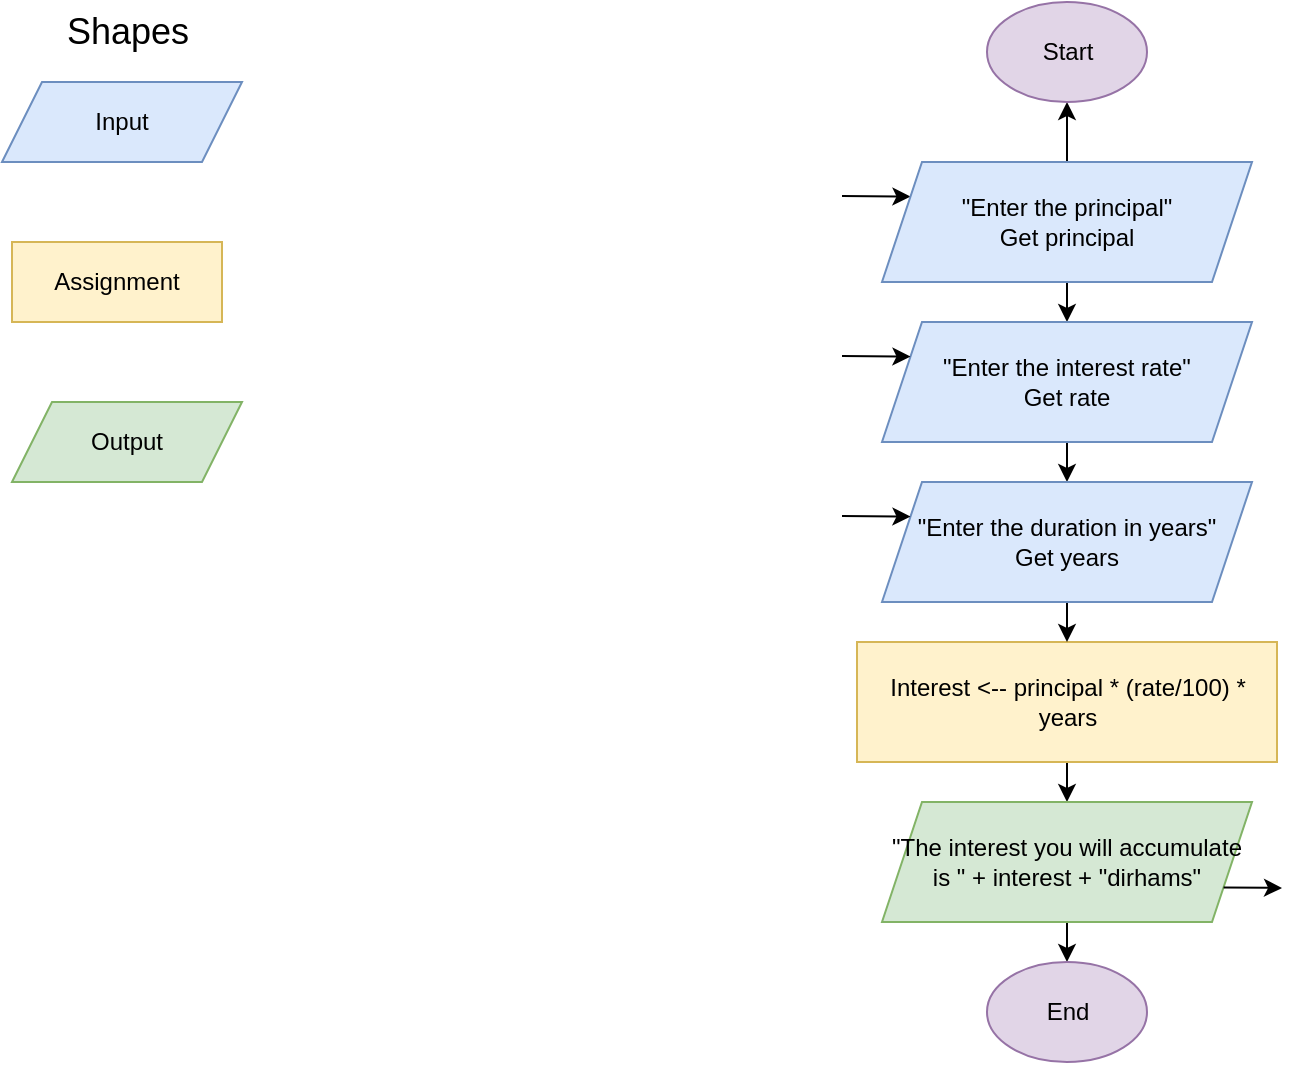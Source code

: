 <mxfile>
    <diagram id="Td_CNENtpjfH04jk8PCC" name="Page-1">
        <mxGraphModel dx="1157" dy="779" grid="1" gridSize="10" guides="1" tooltips="1" connect="1" arrows="1" fold="1" page="1" pageScale="1" pageWidth="1169" pageHeight="827" math="0" shadow="0">
            <root>
                <mxCell id="0"/>
                <mxCell id="1" parent="0"/>
                <mxCell id="10" value="" style="edgeStyle=none;html=1;" parent="1" source="2" target="9" edge="1">
                    <mxGeometry relative="1" as="geometry"/>
                </mxCell>
                <mxCell id="15" value="" style="edgeStyle=none;html=1;" parent="1" source="2" target="14" edge="1">
                    <mxGeometry relative="1" as="geometry"/>
                </mxCell>
                <mxCell id="26" style="edgeStyle=none;html=1;exitX=0;exitY=0.25;exitDx=0;exitDy=0;startArrow=classic;startFill=1;endArrow=none;endFill=0;" edge="1" parent="1" source="2">
                    <mxGeometry relative="1" as="geometry">
                        <mxPoint x="440" y="177" as="targetPoint"/>
                    </mxGeometry>
                </mxCell>
                <mxCell id="2" value="&quot;Enter the principal&quot;&lt;br&gt;Get principal" style="shape=parallelogram;perimeter=parallelogramPerimeter;whiteSpace=wrap;html=1;fixedSize=1;fillColor=#dae8fc;strokeColor=#6c8ebf;" parent="1" vertex="1">
                    <mxGeometry x="460" y="160" width="185" height="60" as="geometry"/>
                </mxCell>
                <mxCell id="7" value="" style="edgeStyle=none;html=1;" parent="1" source="4" target="6" edge="1">
                    <mxGeometry relative="1" as="geometry"/>
                </mxCell>
                <mxCell id="4" value="Interest &amp;lt;-- principal * (rate/100) * years" style="whiteSpace=wrap;html=1;fillColor=#fff2cc;strokeColor=#d6b656;imageWidth=24;rounded=0;shadow=0;glass=0;" parent="1" vertex="1">
                    <mxGeometry x="447.5" y="400" width="210" height="60" as="geometry"/>
                </mxCell>
                <mxCell id="12" value="" style="edgeStyle=none;html=1;" parent="1" source="6" target="11" edge="1">
                    <mxGeometry relative="1" as="geometry"/>
                </mxCell>
                <mxCell id="6" value="&quot;The interest you will accumulate is &quot; + interest + &quot;dirhams&quot;" style="shape=parallelogram;perimeter=parallelogramPerimeter;whiteSpace=wrap;html=1;fixedSize=1;fillColor=#d5e8d4;strokeColor=#82b366;" parent="1" vertex="1">
                    <mxGeometry x="460" y="480" width="185" height="60" as="geometry"/>
                </mxCell>
                <mxCell id="9" value="Start" style="ellipse;whiteSpace=wrap;html=1;fillColor=#e1d5e7;strokeColor=#9673a6;" parent="1" vertex="1">
                    <mxGeometry x="512.5" y="80" width="80" height="50" as="geometry"/>
                </mxCell>
                <mxCell id="11" value="End" style="ellipse;whiteSpace=wrap;html=1;fillColor=#e1d5e7;strokeColor=#9673a6;" parent="1" vertex="1">
                    <mxGeometry x="512.5" y="560" width="80" height="50" as="geometry"/>
                </mxCell>
                <mxCell id="17" value="" style="edgeStyle=none;html=1;" parent="1" source="14" target="16" edge="1">
                    <mxGeometry relative="1" as="geometry"/>
                </mxCell>
                <mxCell id="14" value="&quot;Enter the interest rate&quot;&lt;br&gt;Get rate" style="shape=parallelogram;perimeter=parallelogramPerimeter;whiteSpace=wrap;html=1;fixedSize=1;fillColor=#dae8fc;strokeColor=#6c8ebf;" parent="1" vertex="1">
                    <mxGeometry x="460" y="240" width="185" height="60" as="geometry"/>
                </mxCell>
                <mxCell id="18" style="edgeStyle=none;html=1;exitX=0.5;exitY=1;exitDx=0;exitDy=0;entryX=0.5;entryY=0;entryDx=0;entryDy=0;" parent="1" source="16" target="4" edge="1">
                    <mxGeometry relative="1" as="geometry"/>
                </mxCell>
                <mxCell id="16" value="&quot;Enter the duration in years&quot;&lt;br&gt;Get years" style="shape=parallelogram;perimeter=parallelogramPerimeter;whiteSpace=wrap;html=1;fixedSize=1;fillColor=#dae8fc;strokeColor=#6c8ebf;" parent="1" vertex="1">
                    <mxGeometry x="460" y="320" width="185" height="60" as="geometry"/>
                </mxCell>
                <mxCell id="19" value="Input" style="shape=parallelogram;perimeter=parallelogramPerimeter;whiteSpace=wrap;html=1;fixedSize=1;fillColor=#dae8fc;strokeColor=#6c8ebf;" parent="1" vertex="1">
                    <mxGeometry x="20" y="120" width="120" height="40" as="geometry"/>
                </mxCell>
                <mxCell id="21" value="Assignment" style="whiteSpace=wrap;html=1;fillColor=#fff2cc;strokeColor=#d6b656;imageWidth=24;rounded=0;shadow=0;glass=0;" parent="1" vertex="1">
                    <mxGeometry x="25" y="200" width="105" height="40" as="geometry"/>
                </mxCell>
                <mxCell id="23" value="Output" style="shape=parallelogram;perimeter=parallelogramPerimeter;whiteSpace=wrap;html=1;fixedSize=1;fillColor=#d5e8d4;strokeColor=#82b366;" parent="1" vertex="1">
                    <mxGeometry x="25" y="280" width="115" height="40" as="geometry"/>
                </mxCell>
                <mxCell id="25" value="&lt;font style=&quot;font-size: 18px;&quot;&gt;Shapes&lt;/font&gt;" style="text;strokeColor=none;align=center;fillColor=none;html=1;verticalAlign=middle;whiteSpace=wrap;rounded=0;shadow=0;glass=0;sketch=0;" parent="1" vertex="1">
                    <mxGeometry x="52.5" y="80" width="60" height="30" as="geometry"/>
                </mxCell>
                <mxCell id="28" value="" style="endArrow=classic;html=1;entryX=0;entryY=0.25;entryDx=0;entryDy=0;" edge="1" parent="1" target="14">
                    <mxGeometry width="50" height="50" relative="1" as="geometry">
                        <mxPoint x="440" y="257" as="sourcePoint"/>
                        <mxPoint x="450" y="260" as="targetPoint"/>
                    </mxGeometry>
                </mxCell>
                <mxCell id="29" value="" style="endArrow=classic;html=1;entryX=0;entryY=0.25;entryDx=0;entryDy=0;" edge="1" parent="1" target="16">
                    <mxGeometry width="50" height="50" relative="1" as="geometry">
                        <mxPoint x="440" y="337" as="sourcePoint"/>
                        <mxPoint x="440" y="340" as="targetPoint"/>
                    </mxGeometry>
                </mxCell>
                <mxCell id="31" value="" style="endArrow=classic;html=1;exitX=1;exitY=0.75;exitDx=0;exitDy=0;" edge="1" parent="1" source="6">
                    <mxGeometry width="50" height="50" relative="1" as="geometry">
                        <mxPoint x="660" y="530" as="sourcePoint"/>
                        <mxPoint x="660" y="523" as="targetPoint"/>
                    </mxGeometry>
                </mxCell>
            </root>
        </mxGraphModel>
    </diagram>
</mxfile>